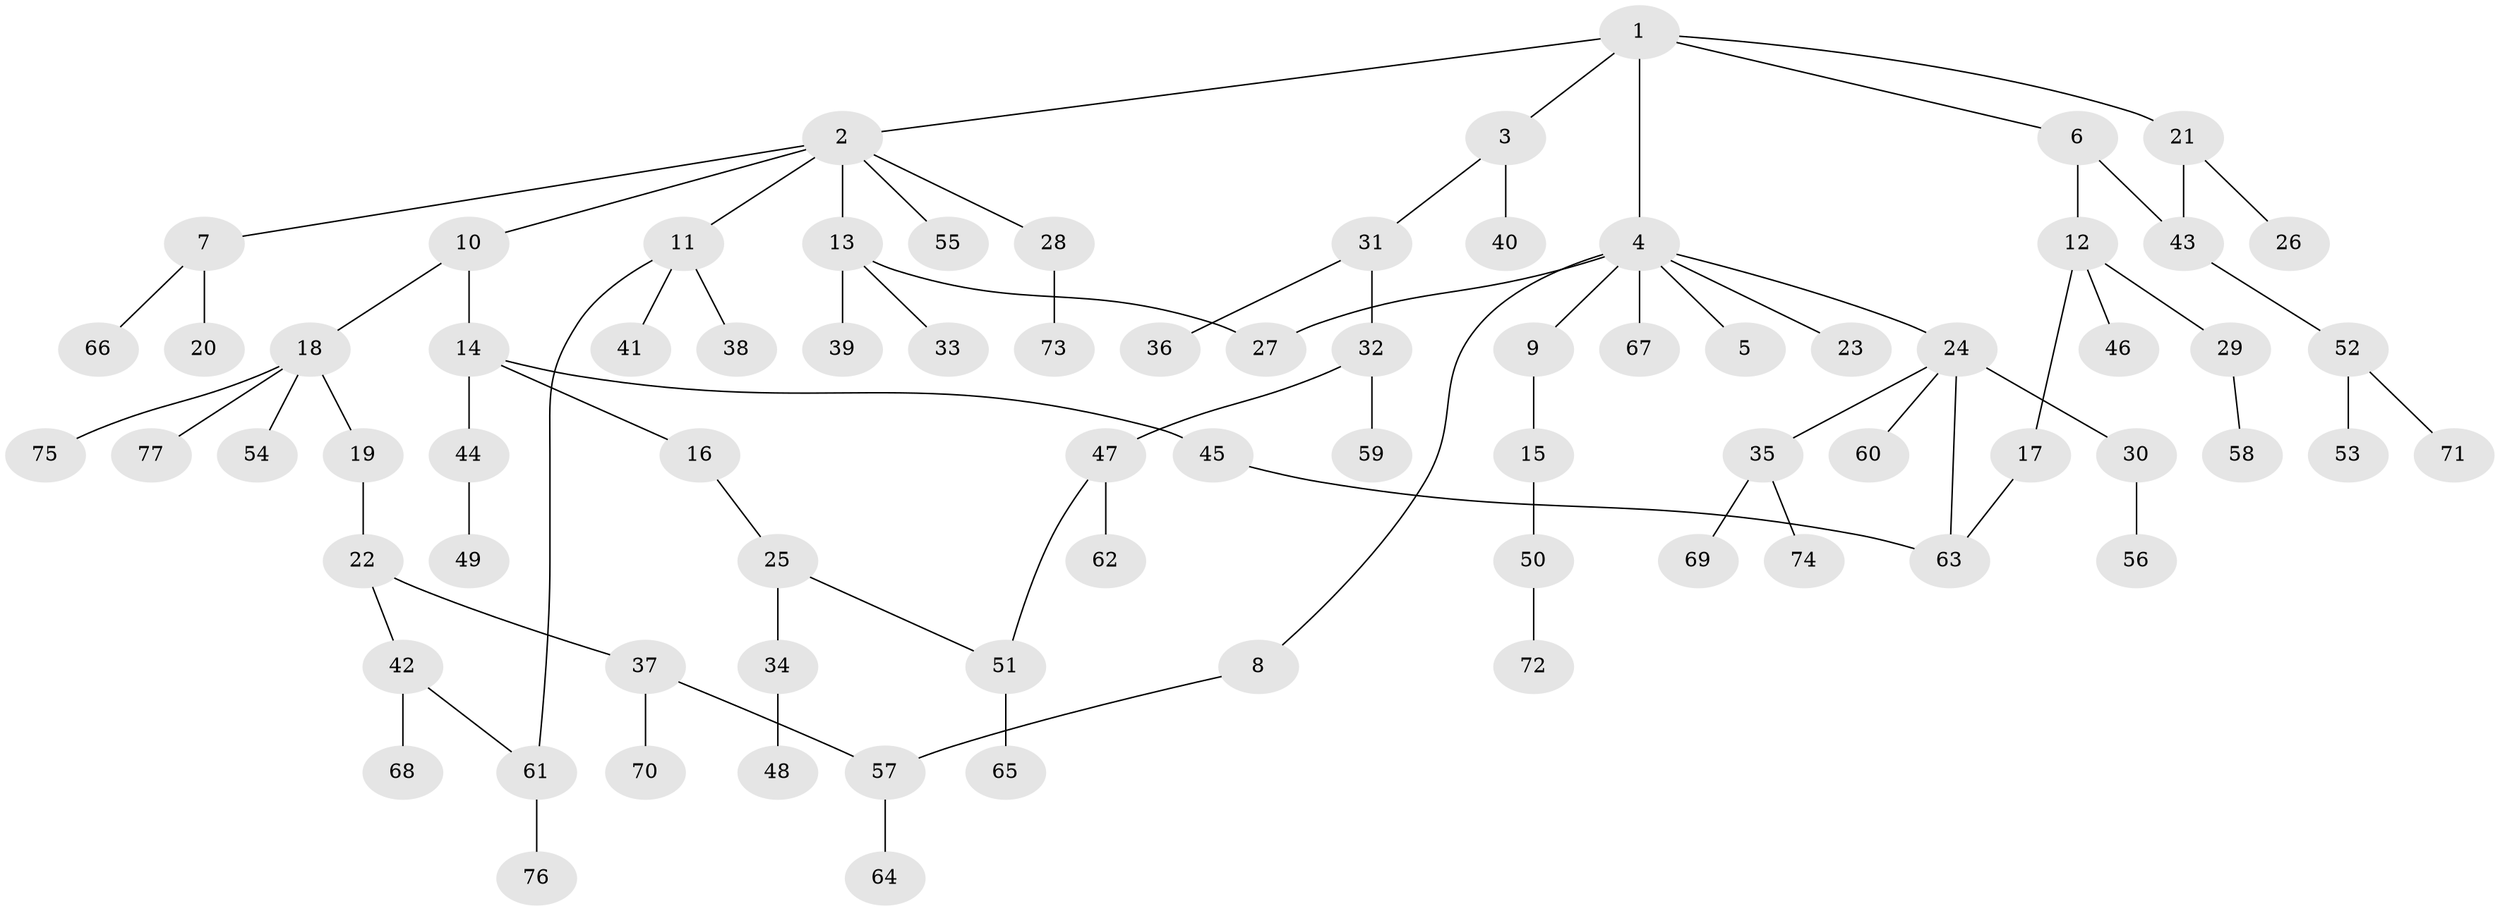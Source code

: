 // Generated by graph-tools (version 1.1) at 2025/34/03/09/25 02:34:29]
// undirected, 77 vertices, 83 edges
graph export_dot {
graph [start="1"]
  node [color=gray90,style=filled];
  1;
  2;
  3;
  4;
  5;
  6;
  7;
  8;
  9;
  10;
  11;
  12;
  13;
  14;
  15;
  16;
  17;
  18;
  19;
  20;
  21;
  22;
  23;
  24;
  25;
  26;
  27;
  28;
  29;
  30;
  31;
  32;
  33;
  34;
  35;
  36;
  37;
  38;
  39;
  40;
  41;
  42;
  43;
  44;
  45;
  46;
  47;
  48;
  49;
  50;
  51;
  52;
  53;
  54;
  55;
  56;
  57;
  58;
  59;
  60;
  61;
  62;
  63;
  64;
  65;
  66;
  67;
  68;
  69;
  70;
  71;
  72;
  73;
  74;
  75;
  76;
  77;
  1 -- 2;
  1 -- 3;
  1 -- 4;
  1 -- 6;
  1 -- 21;
  2 -- 7;
  2 -- 10;
  2 -- 11;
  2 -- 13;
  2 -- 28;
  2 -- 55;
  3 -- 31;
  3 -- 40;
  4 -- 5;
  4 -- 8;
  4 -- 9;
  4 -- 23;
  4 -- 24;
  4 -- 67;
  4 -- 27;
  6 -- 12;
  6 -- 43;
  7 -- 20;
  7 -- 66;
  8 -- 57;
  9 -- 15;
  10 -- 14;
  10 -- 18;
  11 -- 38;
  11 -- 41;
  11 -- 61;
  12 -- 17;
  12 -- 29;
  12 -- 46;
  13 -- 27;
  13 -- 33;
  13 -- 39;
  14 -- 16;
  14 -- 44;
  14 -- 45;
  15 -- 50;
  16 -- 25;
  17 -- 63;
  18 -- 19;
  18 -- 54;
  18 -- 75;
  18 -- 77;
  19 -- 22;
  21 -- 26;
  21 -- 43;
  22 -- 37;
  22 -- 42;
  24 -- 30;
  24 -- 35;
  24 -- 60;
  24 -- 63;
  25 -- 34;
  25 -- 51;
  28 -- 73;
  29 -- 58;
  30 -- 56;
  31 -- 32;
  31 -- 36;
  32 -- 47;
  32 -- 59;
  34 -- 48;
  35 -- 69;
  35 -- 74;
  37 -- 70;
  37 -- 57;
  42 -- 68;
  42 -- 61;
  43 -- 52;
  44 -- 49;
  45 -- 63;
  47 -- 51;
  47 -- 62;
  50 -- 72;
  51 -- 65;
  52 -- 53;
  52 -- 71;
  57 -- 64;
  61 -- 76;
}
